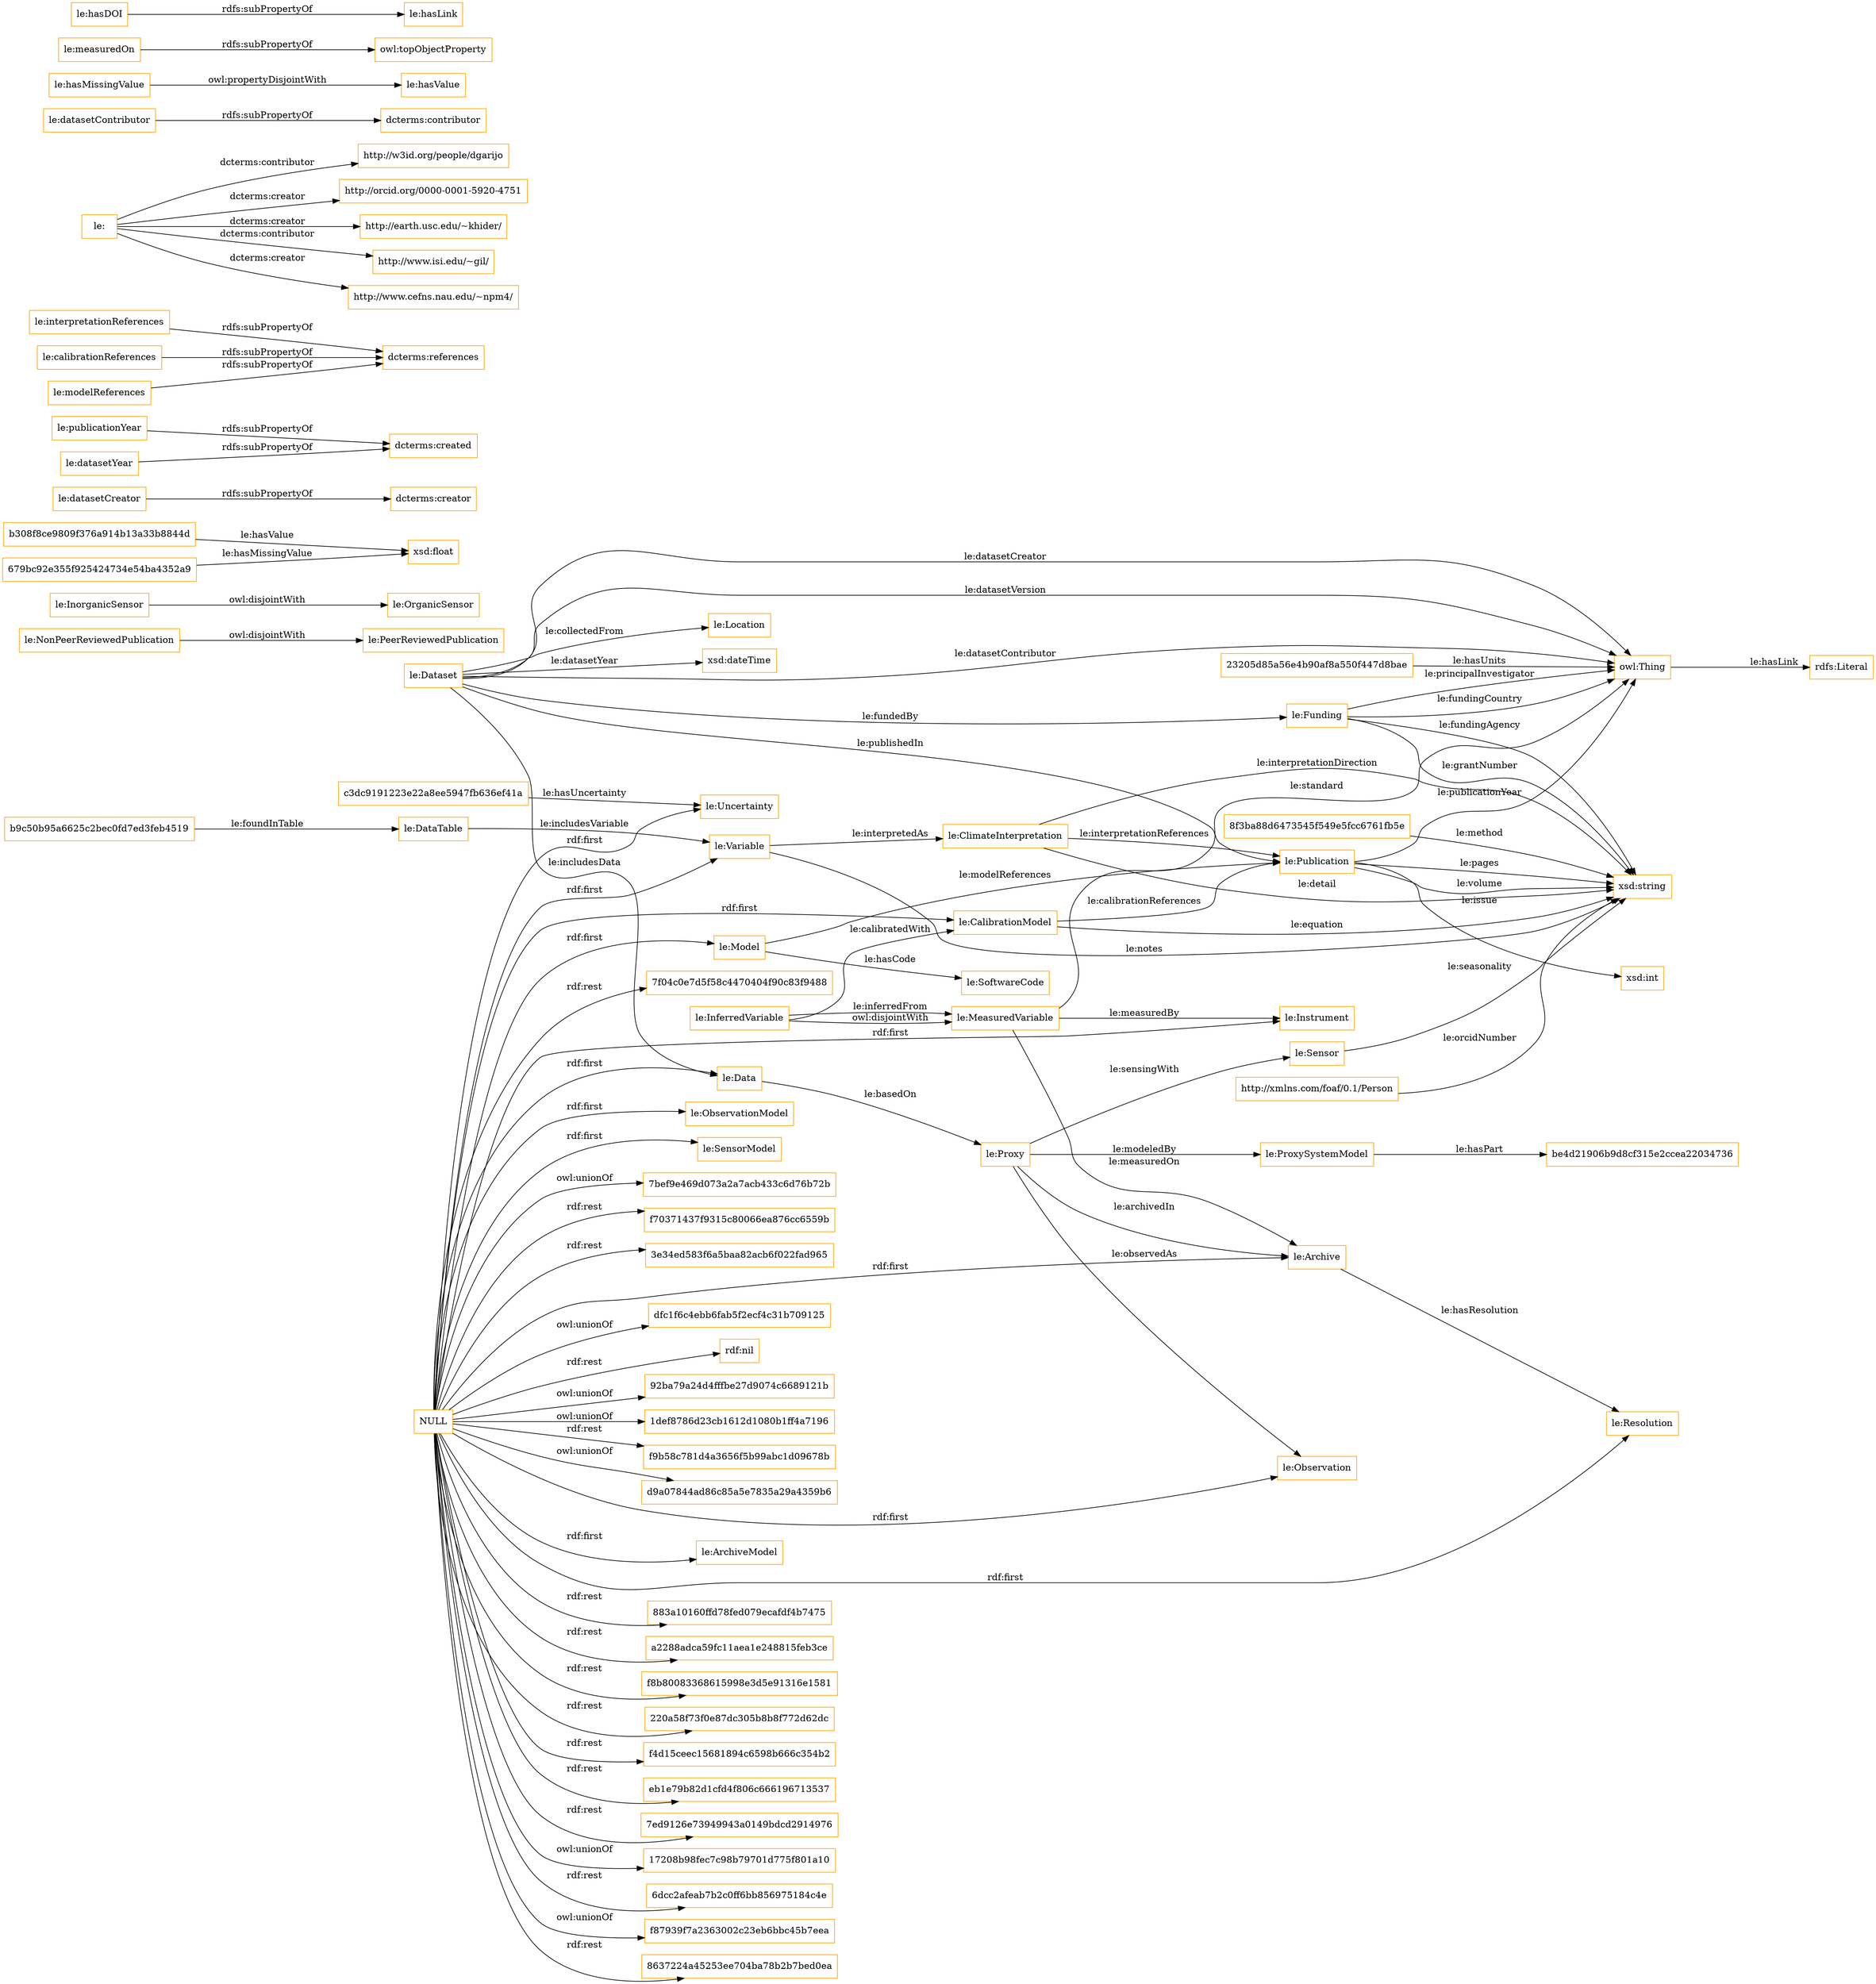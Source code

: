 digraph ar2dtool_diagram { 
rankdir=LR;
size="1501"
node [shape = rectangle, color="orange"]; "le:Proxy" "le:ObservationModel" "le:NonPeerReviewedPublication" "le:Archive" "le:OrganicSensor" "le:SensorModel" "b308f8ce9809f376a914b13a33b8844d" "le:Uncertainty" "le:Variable" "le:Model" "le:PeerReviewedPublication" "c3dc9191223e22a8ee5947fb636ef41a" "le:Location" "le:InferredVariable" "b9c50b95a6625c2bec0fd7ed3feb4519" "le:Funding" "le:InorganicSensor" "http://xmlns.com/foaf/0.1/Person" "le:Publication" "le:Dataset" "le:Instrument" "23205d85a56e4b90af8a550f447d8bae" "8f3ba88d6473545f549e5fcc6761fb5e" "le:SoftwareCode" "le:ClimateInterpretation" "le:ArchiveModel" "le:DataTable" "le:ProxySystemModel" "le:CalibrationModel" "le:MeasuredVariable" "le:Resolution" "le:Sensor" "le:Observation" "679bc92e355f925424734e54ba4352a9" "be4d21906b9d8cf315e2ccea22034736" "le:Data" ; /*classes style*/
	"le:datasetCreator" -> "dcterms:creator" [ label = "rdfs:subPropertyOf" ];
	"le:publicationYear" -> "dcterms:created" [ label = "rdfs:subPropertyOf" ];
	"le:interpretationReferences" -> "dcterms:references" [ label = "rdfs:subPropertyOf" ];
	"le:" -> "http://w3id.org/people/dgarijo" [ label = "dcterms:contributor" ];
	"le:" -> "http://orcid.org/0000-0001-5920-4751" [ label = "dcterms:creator" ];
	"le:" -> "http://earth.usc.edu/~khider/" [ label = "dcterms:creator" ];
	"le:" -> "http://www.isi.edu/~gil/" [ label = "dcterms:contributor" ];
	"le:" -> "http://www.cefns.nau.edu/~npm4/" [ label = "dcterms:creator" ];
	"le:InferredVariable" -> "le:MeasuredVariable" [ label = "owl:disjointWith" ];
	"le:datasetYear" -> "dcterms:created" [ label = "rdfs:subPropertyOf" ];
	"le:InorganicSensor" -> "le:OrganicSensor" [ label = "owl:disjointWith" ];
	"NULL" -> "883a10160ffd78fed079ecafdf4b7475" [ label = "rdf:rest" ];
	"NULL" -> "a2288adca59fc11aea1e248815feb3ce" [ label = "rdf:rest" ];
	"NULL" -> "f8b80083368615998e3d5e91316e1581" [ label = "rdf:rest" ];
	"NULL" -> "220a58f73f0e87dc305b8b8f772d62dc" [ label = "rdf:rest" ];
	"NULL" -> "le:ObservationModel" [ label = "rdf:first" ];
	"NULL" -> "f4d15ceec15681894c6598b666c354b2" [ label = "rdf:rest" ];
	"NULL" -> "eb1e79b82d1cfd4f806c666196713537" [ label = "rdf:rest" ];
	"NULL" -> "7ed9126e73949943a0149bdcd2914976" [ label = "rdf:rest" ];
	"NULL" -> "17208b98fec7c98b79701d775f801a10" [ label = "owl:unionOf" ];
	"NULL" -> "6dcc2afeab7b2c0ff6bb856975184c4e" [ label = "rdf:rest" ];
	"NULL" -> "f87939f7a2363002c23eb6bbc45b7eea" [ label = "owl:unionOf" ];
	"NULL" -> "8637224a45253ee704ba78b2b7bed0ea" [ label = "rdf:rest" ];
	"NULL" -> "le:Archive" [ label = "rdf:first" ];
	"NULL" -> "7f04c0e7d5f58c4470404f90c83f9488" [ label = "rdf:rest" ];
	"NULL" -> "7bef9e469d073a2a7acb433c6d76b72b" [ label = "owl:unionOf" ];
	"NULL" -> "le:Resolution" [ label = "rdf:first" ];
	"NULL" -> "f70371437f9315c80066ea876cc6559b" [ label = "rdf:rest" ];
	"NULL" -> "3e34ed583f6a5baa82acb6f022fad965" [ label = "rdf:rest" ];
	"NULL" -> "dfc1f6c4ebb6fab5f2ecf4c31b709125" [ label = "owl:unionOf" ];
	"NULL" -> "le:Variable" [ label = "rdf:first" ];
	"NULL" -> "le:Observation" [ label = "rdf:first" ];
	"NULL" -> "rdf:nil" [ label = "rdf:rest" ];
	"NULL" -> "le:Data" [ label = "rdf:first" ];
	"NULL" -> "le:SensorModel" [ label = "rdf:first" ];
	"NULL" -> "92ba79a24d4fffbe27d9074c6689121b" [ label = "owl:unionOf" ];
	"NULL" -> "le:Instrument" [ label = "rdf:first" ];
	"NULL" -> "le:Model" [ label = "rdf:first" ];
	"NULL" -> "le:Uncertainty" [ label = "rdf:first" ];
	"NULL" -> "1def8786d23cb1612d1080b1ff4a7196" [ label = "owl:unionOf" ];
	"NULL" -> "f9b58c781d4a3656f5b99abc1d09678b" [ label = "rdf:rest" ];
	"NULL" -> "d9a07844ad86c85a5e7835a29a4359b6" [ label = "owl:unionOf" ];
	"NULL" -> "le:CalibrationModel" [ label = "rdf:first" ];
	"NULL" -> "le:ArchiveModel" [ label = "rdf:first" ];
	"le:datasetContributor" -> "dcterms:contributor" [ label = "rdfs:subPropertyOf" ];
	"le:calibrationReferences" -> "dcterms:references" [ label = "rdfs:subPropertyOf" ];
	"le:hasMissingValue" -> "le:hasValue" [ label = "owl:propertyDisjointWith" ];
	"le:NonPeerReviewedPublication" -> "le:PeerReviewedPublication" [ label = "owl:disjointWith" ];
	"le:measuredOn" -> "owl:topObjectProperty" [ label = "rdfs:subPropertyOf" ];
	"le:hasDOI" -> "le:hasLink" [ label = "rdfs:subPropertyOf" ];
	"le:modelReferences" -> "dcterms:references" [ label = "rdfs:subPropertyOf" ];
	"le:Publication" -> "xsd:string" [ label = "le:pages" ];
	"c3dc9191223e22a8ee5947fb636ef41a" -> "le:Uncertainty" [ label = "le:hasUncertainty" ];
	"le:Publication" -> "xsd:string" [ label = "le:volume" ];
	"le:Dataset" -> "owl:Thing" [ label = "le:datasetCreator" ];
	"le:InferredVariable" -> "le:CalibrationModel" [ label = "le:calibratedWith" ];
	"le:Model" -> "le:Publication" [ label = "le:modelReferences" ];
	"le:Dataset" -> "xsd:dateTime" [ label = "le:datasetYear" ];
	"b308f8ce9809f376a914b13a33b8844d" -> "xsd:float" [ label = "le:hasValue" ];
	"le:ClimateInterpretation" -> "xsd:string" [ label = "le:detail" ];
	"le:Dataset" -> "le:Data" [ label = "le:includesData" ];
	"le:Dataset" -> "le:Funding" [ label = "le:fundedBy" ];
	"le:Proxy" -> "le:Observation" [ label = "le:observedAs" ];
	"le:MeasuredVariable" -> "le:Archive" [ label = "le:measuredOn" ];
	"le:Publication" -> "owl:Thing" [ label = "le:publicationYear" ];
	"le:Funding" -> "owl:Thing" [ label = "le:fundingCountry" ];
	"679bc92e355f925424734e54ba4352a9" -> "xsd:float" [ label = "le:hasMissingValue" ];
	"le:ProxySystemModel" -> "be4d21906b9d8cf315e2ccea22034736" [ label = "le:hasPart" ];
	"le:ClimateInterpretation" -> "xsd:string" [ label = "le:interpretationDirection" ];
	"le:Dataset" -> "le:Location" [ label = "le:collectedFrom" ];
	"le:MeasuredVariable" -> "owl:Thing" [ label = "le:standard" ];
	"le:Data" -> "le:Proxy" [ label = "le:basedOn" ];
	"le:Archive" -> "le:Resolution" [ label = "le:hasResolution" ];
	"le:Dataset" -> "owl:Thing" [ label = "le:datasetVersion" ];
	"owl:Thing" -> "rdfs:Literal" [ label = "le:hasLink" ];
	"http://xmlns.com/foaf/0.1/Person" -> "xsd:string" [ label = "le:orcidNumber" ];
	"le:Proxy" -> "le:Archive" [ label = "le:archivedIn" ];
	"b9c50b95a6625c2bec0fd7ed3feb4519" -> "le:DataTable" [ label = "le:foundInTable" ];
	"8f3ba88d6473545f549e5fcc6761fb5e" -> "xsd:string" [ label = "le:method" ];
	"le:DataTable" -> "le:Variable" [ label = "le:includesVariable" ];
	"le:Dataset" -> "owl:Thing" [ label = "le:datasetContributor" ];
	"le:Variable" -> "xsd:string" [ label = "le:notes" ];
	"le:CalibrationModel" -> "xsd:string" [ label = "le:equation" ];
	"le:Sensor" -> "xsd:string" [ label = "le:seasonality" ];
	"le:Funding" -> "owl:Thing" [ label = "le:principalInvestigator" ];
	"le:Model" -> "le:SoftwareCode" [ label = "le:hasCode" ];
	"le:Proxy" -> "le:Sensor" [ label = "le:sensingWith" ];
	"le:CalibrationModel" -> "le:Publication" [ label = "le:calibrationReferences" ];
	"le:Dataset" -> "le:Publication" [ label = "le:publishedIn" ];
	"le:Publication" -> "xsd:int" [ label = "le:issue" ];
	"le:InferredVariable" -> "le:MeasuredVariable" [ label = "le:inferredFrom" ];
	"le:Funding" -> "xsd:string" [ label = "le:fundingAgency" ];
	"23205d85a56e4b90af8a550f447d8bae" -> "owl:Thing" [ label = "le:hasUnits" ];
	"le:Proxy" -> "le:ProxySystemModel" [ label = "le:modeledBy" ];
	"le:Variable" -> "le:ClimateInterpretation" [ label = "le:interpretedAs" ];
	"le:Funding" -> "xsd:string" [ label = "le:grantNumber" ];
	"le:ClimateInterpretation" -> "le:Publication" [ label = "le:interpretationReferences" ];
	"le:MeasuredVariable" -> "le:Instrument" [ label = "le:measuredBy" ];

}
